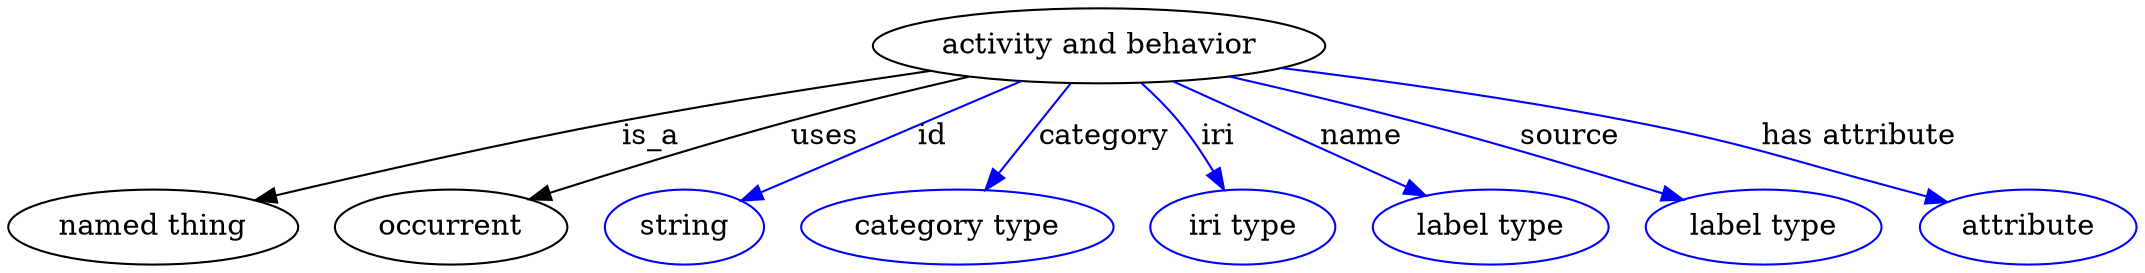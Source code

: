 digraph {
	graph [bb="0,0,838.54,123"];
	node [label="\N"];
	"activity and behavior"	 [height=0.5,
		label="activity and behavior",
		pos="428.25,105",
		width=2.3651];
	"named thing"	 [height=0.5,
		pos="55.245,18",
		width=1.5346];
	"activity and behavior" -> "named thing"	 [label=is_a,
		lp="253.25,61.5",
		pos="e,97.225,29.885 362.59,93.467 326.87,86.898 281.99,78.165 242.25,69 187.09,56.281 173.82,50.996 119.25,36 115.24,34.899 111.09,33.752 \
106.93,32.593"];
	occurrent	 [height=0.5,
		pos="172.25,18",
		width=1.2277];
	"activity and behavior" -> occurrent	 [label=uses,
		lp="321.25,61.5",
		pos="e,204.15,30.524 377.65,90.454 356.42,84.156 331.54,76.514 309.25,69 276.9,58.099 240.73,44.577 213.68,34.196"];
	id	 [color=blue,
		height=0.5,
		label=string,
		pos="265.25,18",
		width=0.84854];
	"activity and behavior" -> id	 [color=blue,
		label=id,
		lp="362.75,61.5",
		pos="e,288.17,30.234 396.82,88.226 368.1,72.898 325.84,50.344 297.02,34.959",
		style=solid];
	category	 [color=blue,
		height=0.5,
		label="category type",
		pos="372.25,18",
		width=1.6249];
	"activity and behavior" -> category	 [color=blue,
		label=category,
		lp="427.75,61.5",
		pos="e,383.64,35.706 416.64,86.974 408.71,74.644 398.06,58.098 389.18,44.302",
		style=solid];
	iri	 [color=blue,
		height=0.5,
		label="iri type",
		pos="485.25,18",
		width=1.011];
	"activity and behavior" -> iri	 [color=blue,
		label=iri,
		lp="470.75,61.5",
		pos="e,475.44,35.764 442.38,86.971 446.65,81.314 451.26,74.982 455.25,69 460.4,61.257 465.67,52.61 470.31,44.668",
		style=solid];
	name	 [color=blue,
		height=0.5,
		label="label type",
		pos="585.25,18",
		width=1.2638];
	"activity and behavior" -> name	 [color=blue,
		label=name,
		lp="531.75,61.5",
		pos="e,558.6,32.766 458.89,88.019 484.95,73.58 522.38,52.837 549.74,37.677",
		style=solid];
	source	 [color=blue,
		height=0.5,
		label="label type",
		pos="694.25,18",
		width=1.2638];
	"activity and behavior" -> source	 [color=blue,
		label=source,
		lp="613.25,61.5",
		pos="e,661.2,30.397 479.92,90.597 501.98,84.26 527.96,76.551 551.25,69 585.22,57.979 623.3,44.334 651.62,33.932",
		style=solid];
	"has attribute"	 [color=blue,
		height=0.5,
		label=attribute,
		pos="798.25,18",
		width=1.1193];
	"activity and behavior" -> "has attribute"	 [color=blue,
		label="has attribute",
		lp="725.75,61.5",
		pos="e,767.14,29.531 498.58,94.771 538.82,88.42 590.12,79.478 635.25,69 686.21,57.166 698.5,52.202 748.25,36 751.32,35 754.48,33.937 \
757.66,32.847",
		style=solid];
}
